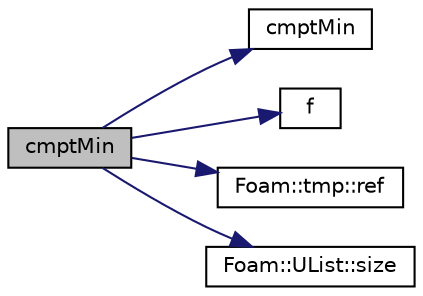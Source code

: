 digraph "cmptMin"
{
  bgcolor="transparent";
  edge [fontname="Helvetica",fontsize="10",labelfontname="Helvetica",labelfontsize="10"];
  node [fontname="Helvetica",fontsize="10",shape=record];
  rankdir="LR";
  Node78180 [label="cmptMin",height=0.2,width=0.4,color="black", fillcolor="grey75", style="filled", fontcolor="black"];
  Node78180 -> Node78181 [color="midnightblue",fontsize="10",style="solid",fontname="Helvetica"];
  Node78181 [label="cmptMin",height=0.2,width=0.4,color="black",URL="$a21851.html#a4b2a4d10cca98cdf1b0f9667b5d8d556"];
  Node78180 -> Node78182 [color="midnightblue",fontsize="10",style="solid",fontname="Helvetica"];
  Node78182 [label="f",height=0.2,width=0.4,color="black",URL="$a18335.html#a888be93833ac7a23170555c69c690288"];
  Node78180 -> Node78183 [color="midnightblue",fontsize="10",style="solid",fontname="Helvetica"];
  Node78183 [label="Foam::tmp::ref",height=0.2,width=0.4,color="black",URL="$a27077.html#aeaf81e641282874cef07f5b808efc83b",tooltip="Return non-const reference or generate a fatal error. "];
  Node78180 -> Node78184 [color="midnightblue",fontsize="10",style="solid",fontname="Helvetica"];
  Node78184 [label="Foam::UList::size",height=0.2,width=0.4,color="black",URL="$a26837.html#a47b3bf30da1eb3ab8076b5fbe00e0494",tooltip="Return the number of elements in the UList. "];
}
